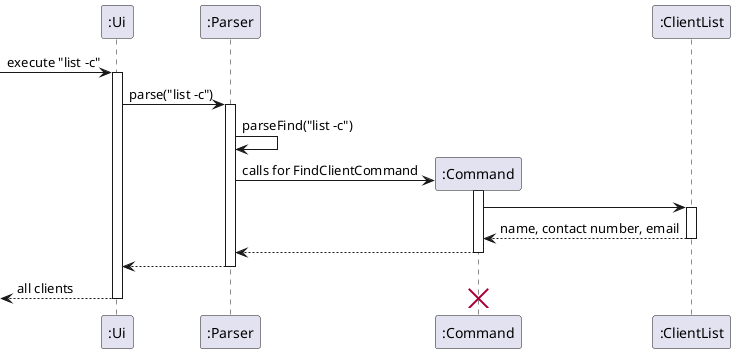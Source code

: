 @startuml

participant ":Ui" as Ui
participant ":Parser" as Parser
participant ":Command" as Command
participant ":ClientList" as ClientList



-> Ui: execute "list -c"
activate Ui
Ui -> Parser : parse("list -c")

activate Parser
Parser -> Parser : parseFind("list -c")

create Command
Parser -> Command : calls for FindClientCommand
activate Command

Command -> ClientList :
activate ClientList
ClientList --> Command : name, contact number, email
deactivate ClientList

Command --> Parser
deactivate Command

Parser --> Ui
deactivate Parser
<-- Ui : all clients
deactivate Ui
destroy Command





@enduml